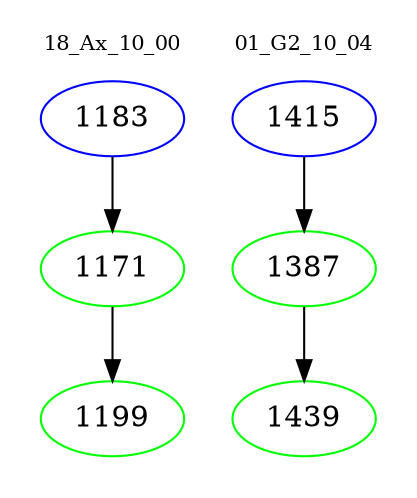 digraph{
subgraph cluster_0 {
color = white
label = "18_Ax_10_00";
fontsize=10;
T0_1183 [label="1183", color="blue"]
T0_1183 -> T0_1171 [color="black"]
T0_1171 [label="1171", color="green"]
T0_1171 -> T0_1199 [color="black"]
T0_1199 [label="1199", color="green"]
}
subgraph cluster_1 {
color = white
label = "01_G2_10_04";
fontsize=10;
T1_1415 [label="1415", color="blue"]
T1_1415 -> T1_1387 [color="black"]
T1_1387 [label="1387", color="green"]
T1_1387 -> T1_1439 [color="black"]
T1_1439 [label="1439", color="green"]
}
}
